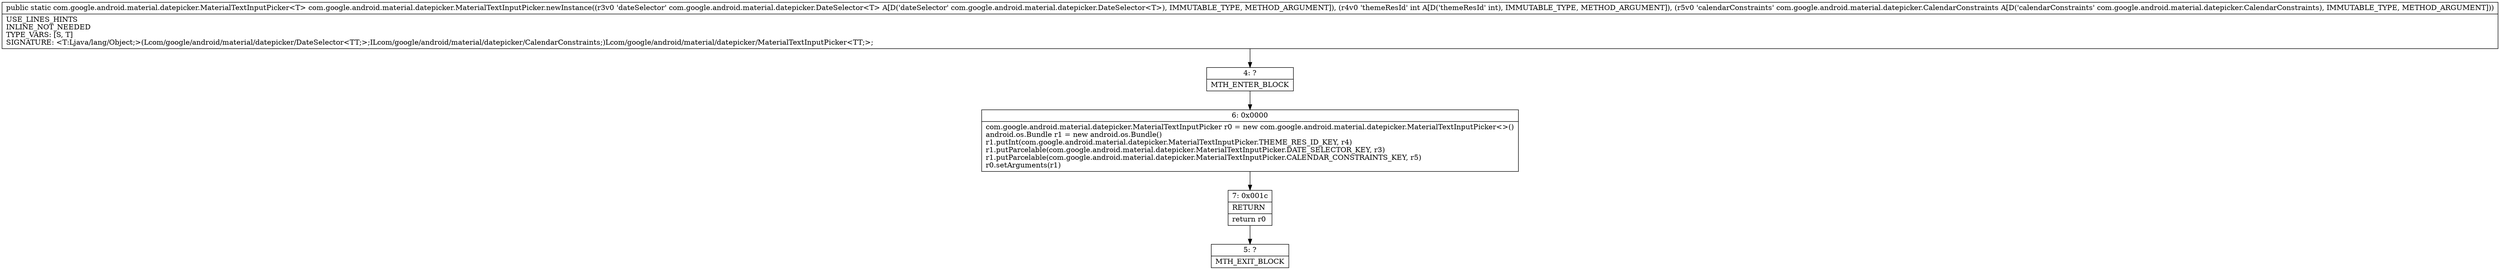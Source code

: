 digraph "CFG forcom.google.android.material.datepicker.MaterialTextInputPicker.newInstance(Lcom\/google\/android\/material\/datepicker\/DateSelector;ILcom\/google\/android\/material\/datepicker\/CalendarConstraints;)Lcom\/google\/android\/material\/datepicker\/MaterialTextInputPicker;" {
Node_4 [shape=record,label="{4\:\ ?|MTH_ENTER_BLOCK\l}"];
Node_6 [shape=record,label="{6\:\ 0x0000|com.google.android.material.datepicker.MaterialTextInputPicker r0 = new com.google.android.material.datepicker.MaterialTextInputPicker\<\>()\landroid.os.Bundle r1 = new android.os.Bundle()\lr1.putInt(com.google.android.material.datepicker.MaterialTextInputPicker.THEME_RES_ID_KEY, r4)\lr1.putParcelable(com.google.android.material.datepicker.MaterialTextInputPicker.DATE_SELECTOR_KEY, r3)\lr1.putParcelable(com.google.android.material.datepicker.MaterialTextInputPicker.CALENDAR_CONSTRAINTS_KEY, r5)\lr0.setArguments(r1)\l}"];
Node_7 [shape=record,label="{7\:\ 0x001c|RETURN\l|return r0\l}"];
Node_5 [shape=record,label="{5\:\ ?|MTH_EXIT_BLOCK\l}"];
MethodNode[shape=record,label="{public static com.google.android.material.datepicker.MaterialTextInputPicker\<T\> com.google.android.material.datepicker.MaterialTextInputPicker.newInstance((r3v0 'dateSelector' com.google.android.material.datepicker.DateSelector\<T\> A[D('dateSelector' com.google.android.material.datepicker.DateSelector\<T\>), IMMUTABLE_TYPE, METHOD_ARGUMENT]), (r4v0 'themeResId' int A[D('themeResId' int), IMMUTABLE_TYPE, METHOD_ARGUMENT]), (r5v0 'calendarConstraints' com.google.android.material.datepicker.CalendarConstraints A[D('calendarConstraints' com.google.android.material.datepicker.CalendarConstraints), IMMUTABLE_TYPE, METHOD_ARGUMENT]))  | USE_LINES_HINTS\lINLINE_NOT_NEEDED\lTYPE_VARS: [S, T]\lSIGNATURE: \<T:Ljava\/lang\/Object;\>(Lcom\/google\/android\/material\/datepicker\/DateSelector\<TT;\>;ILcom\/google\/android\/material\/datepicker\/CalendarConstraints;)Lcom\/google\/android\/material\/datepicker\/MaterialTextInputPicker\<TT;\>;\l}"];
MethodNode -> Node_4;Node_4 -> Node_6;
Node_6 -> Node_7;
Node_7 -> Node_5;
}

